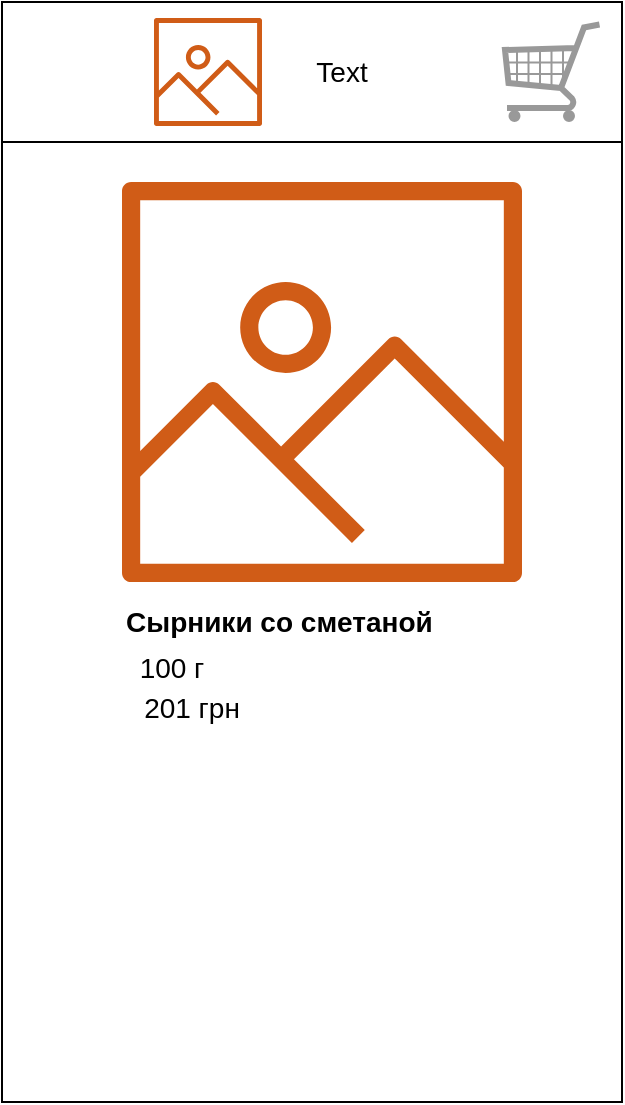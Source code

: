 <mxfile version="13.3.5" type="github" pages="2"><diagram id="VaZSZ3ENz1iNf5gc-wb0" name="mobile"><mxGraphModel dx="1046" dy="613" grid="1" gridSize="10" guides="1" tooltips="1" connect="1" arrows="1" fold="1" page="1" pageScale="1" pageWidth="850" pageHeight="1100" math="0" shadow="0"><root><mxCell id="0"/><mxCell id="1" parent="0"/><mxCell id="-urSwHUXW_zK2vvEngsj-1" value="" style="rounded=0;whiteSpace=wrap;html=1;" vertex="1" parent="1"><mxGeometry x="40" y="40" width="310" height="550" as="geometry"/></mxCell><mxCell id="-urSwHUXW_zK2vvEngsj-2" value="" style="rounded=0;whiteSpace=wrap;html=1;" vertex="1" parent="1"><mxGeometry x="40" y="40" width="310" height="70" as="geometry"/></mxCell><mxCell id="-urSwHUXW_zK2vvEngsj-3" value="" style="verticalLabelPosition=bottom;shadow=0;dashed=0;align=center;html=1;verticalAlign=top;strokeWidth=1;shape=mxgraph.mockup.misc.shoppingCart;strokeColor=#999999;" vertex="1" parent="1"><mxGeometry x="290" y="50" width="50" height="50" as="geometry"/></mxCell><mxCell id="-urSwHUXW_zK2vvEngsj-4" value="" style="outlineConnect=0;fontColor=#232F3E;gradientColor=none;fillColor=#D05C17;strokeColor=none;dashed=0;verticalLabelPosition=bottom;verticalAlign=top;align=center;html=1;fontSize=12;fontStyle=0;aspect=fixed;pointerEvents=1;shape=mxgraph.aws4.container_registry_image;" vertex="1" parent="1"><mxGeometry x="100" y="130" width="200" height="200" as="geometry"/></mxCell><mxCell id="-urSwHUXW_zK2vvEngsj-5" value="Сырники со сметаной" style="text;html=1;strokeColor=none;fillColor=none;align=left;verticalAlign=middle;whiteSpace=wrap;rounded=0;fontSize=14;fontStyle=1" vertex="1" parent="1"><mxGeometry x="100" y="340" width="190" height="20" as="geometry"/></mxCell><mxCell id="-urSwHUXW_zK2vvEngsj-6" value="201 грн" style="text;html=1;strokeColor=none;fillColor=none;align=center;verticalAlign=middle;whiteSpace=wrap;rounded=0;fontSize=14;" vertex="1" parent="1"><mxGeometry x="100" y="383" width="70" height="20" as="geometry"/></mxCell><mxCell id="-urSwHUXW_zK2vvEngsj-7" value="100 г" style="text;html=1;strokeColor=none;fillColor=none;align=center;verticalAlign=middle;whiteSpace=wrap;rounded=0;fontSize=14;" vertex="1" parent="1"><mxGeometry x="90" y="363" width="70" height="20" as="geometry"/></mxCell><mxCell id="-urSwHUXW_zK2vvEngsj-8" value="" style="outlineConnect=0;fontColor=#232F3E;gradientColor=none;fillColor=#D05C17;strokeColor=none;dashed=0;verticalLabelPosition=bottom;verticalAlign=top;align=center;html=1;fontSize=12;fontStyle=0;aspect=fixed;pointerEvents=1;shape=mxgraph.aws4.container_registry_image;" vertex="1" parent="1"><mxGeometry x="116" y="48" width="54" height="54" as="geometry"/></mxCell><mxCell id="-urSwHUXW_zK2vvEngsj-9" value="Text" style="text;html=1;strokeColor=none;fillColor=none;align=center;verticalAlign=middle;whiteSpace=wrap;rounded=0;fontSize=14;" vertex="1" parent="1"><mxGeometry x="190" y="65" width="40" height="20" as="geometry"/></mxCell></root></mxGraphModel></diagram><diagram id="Gm7hvLBUQmAg7F9odShK" name="PC"><mxGraphModel dx="1046" dy="613" grid="1" gridSize="10" guides="1" tooltips="1" connect="1" arrows="1" fold="1" page="1" pageScale="1" pageWidth="850" pageHeight="1100" math="0" shadow="0"><root><mxCell id="LVDliFWSqMjllBE2lXC4-0"/><mxCell id="LVDliFWSqMjllBE2lXC4-1" parent="LVDliFWSqMjllBE2lXC4-0"/><mxCell id="2ffBG3hiHQZvzrd5DW8K-0" value="" style="rounded=0;whiteSpace=wrap;html=1;" vertex="1" parent="LVDliFWSqMjllBE2lXC4-1"><mxGeometry x="10" y="10" width="780" height="550" as="geometry"/></mxCell><mxCell id="2ffBG3hiHQZvzrd5DW8K-10" value="" style="rounded=0;whiteSpace=wrap;html=1;fontSize=14;align=left;" vertex="1" parent="LVDliFWSqMjllBE2lXC4-1"><mxGeometry x="23" y="100" width="237" height="350" as="geometry"/></mxCell><mxCell id="2ffBG3hiHQZvzrd5DW8K-1" value="" style="rounded=0;whiteSpace=wrap;html=1;" vertex="1" parent="LVDliFWSqMjllBE2lXC4-1"><mxGeometry x="23" y="20" width="747" height="70" as="geometry"/></mxCell><mxCell id="2ffBG3hiHQZvzrd5DW8K-2" value="" style="verticalLabelPosition=bottom;shadow=0;dashed=0;align=center;html=1;verticalAlign=top;strokeWidth=1;shape=mxgraph.mockup.misc.shoppingCart;strokeColor=#999999;" vertex="1" parent="LVDliFWSqMjllBE2lXC4-1"><mxGeometry x="710" y="28" width="50" height="50" as="geometry"/></mxCell><mxCell id="2ffBG3hiHQZvzrd5DW8K-3" value="" style="outlineConnect=0;fontColor=#232F3E;gradientColor=none;fillColor=#D05C17;strokeColor=none;dashed=0;verticalLabelPosition=bottom;verticalAlign=top;align=center;html=1;fontSize=12;fontStyle=0;aspect=fixed;pointerEvents=1;shape=mxgraph.aws4.container_registry_image;" vertex="1" parent="LVDliFWSqMjllBE2lXC4-1"><mxGeometry x="40" y="110" width="200" height="200" as="geometry"/></mxCell><mxCell id="2ffBG3hiHQZvzrd5DW8K-4" value="Сырники со сметаной" style="text;html=1;strokeColor=none;fillColor=none;align=left;verticalAlign=middle;whiteSpace=wrap;rounded=0;fontSize=14;fontStyle=1" vertex="1" parent="LVDliFWSqMjllBE2lXC4-1"><mxGeometry x="40" y="320" width="190" height="20" as="geometry"/></mxCell><mxCell id="2ffBG3hiHQZvzrd5DW8K-5" value="201 грн" style="text;html=1;strokeColor=none;fillColor=none;align=center;verticalAlign=middle;whiteSpace=wrap;rounded=0;fontSize=14;" vertex="1" parent="LVDliFWSqMjllBE2lXC4-1"><mxGeometry x="40" y="363" width="70" height="20" as="geometry"/></mxCell><mxCell id="2ffBG3hiHQZvzrd5DW8K-6" value="100 г" style="text;html=1;strokeColor=none;fillColor=none;align=center;verticalAlign=middle;whiteSpace=wrap;rounded=0;fontSize=14;" vertex="1" parent="LVDliFWSqMjllBE2lXC4-1"><mxGeometry x="30" y="343" width="70" height="20" as="geometry"/></mxCell><mxCell id="2ffBG3hiHQZvzrd5DW8K-7" value="" style="outlineConnect=0;fontColor=#232F3E;gradientColor=none;fillColor=#D05C17;strokeColor=none;dashed=0;verticalLabelPosition=bottom;verticalAlign=top;align=center;html=1;fontSize=12;fontStyle=0;aspect=fixed;pointerEvents=1;shape=mxgraph.aws4.container_registry_image;" vertex="1" parent="LVDliFWSqMjllBE2lXC4-1"><mxGeometry x="56" y="28" width="54" height="54" as="geometry"/></mxCell><mxCell id="2ffBG3hiHQZvzrd5DW8K-8" value="Text" style="text;html=1;strokeColor=none;fillColor=none;align=center;verticalAlign=middle;whiteSpace=wrap;rounded=0;fontSize=14;" vertex="1" parent="LVDliFWSqMjllBE2lXC4-1"><mxGeometry x="130" y="45" width="40" height="20" as="geometry"/></mxCell><mxCell id="2ffBG3hiHQZvzrd5DW8K-11" value="&lt;div&gt;Add To Cart&lt;br&gt;&lt;/div&gt;" style="rounded=0;whiteSpace=wrap;html=1;fontSize=14;align=center;" vertex="1" parent="LVDliFWSqMjllBE2lXC4-1"><mxGeometry x="55" y="390" width="170" height="50" as="geometry"/></mxCell></root></mxGraphModel></diagram></mxfile>